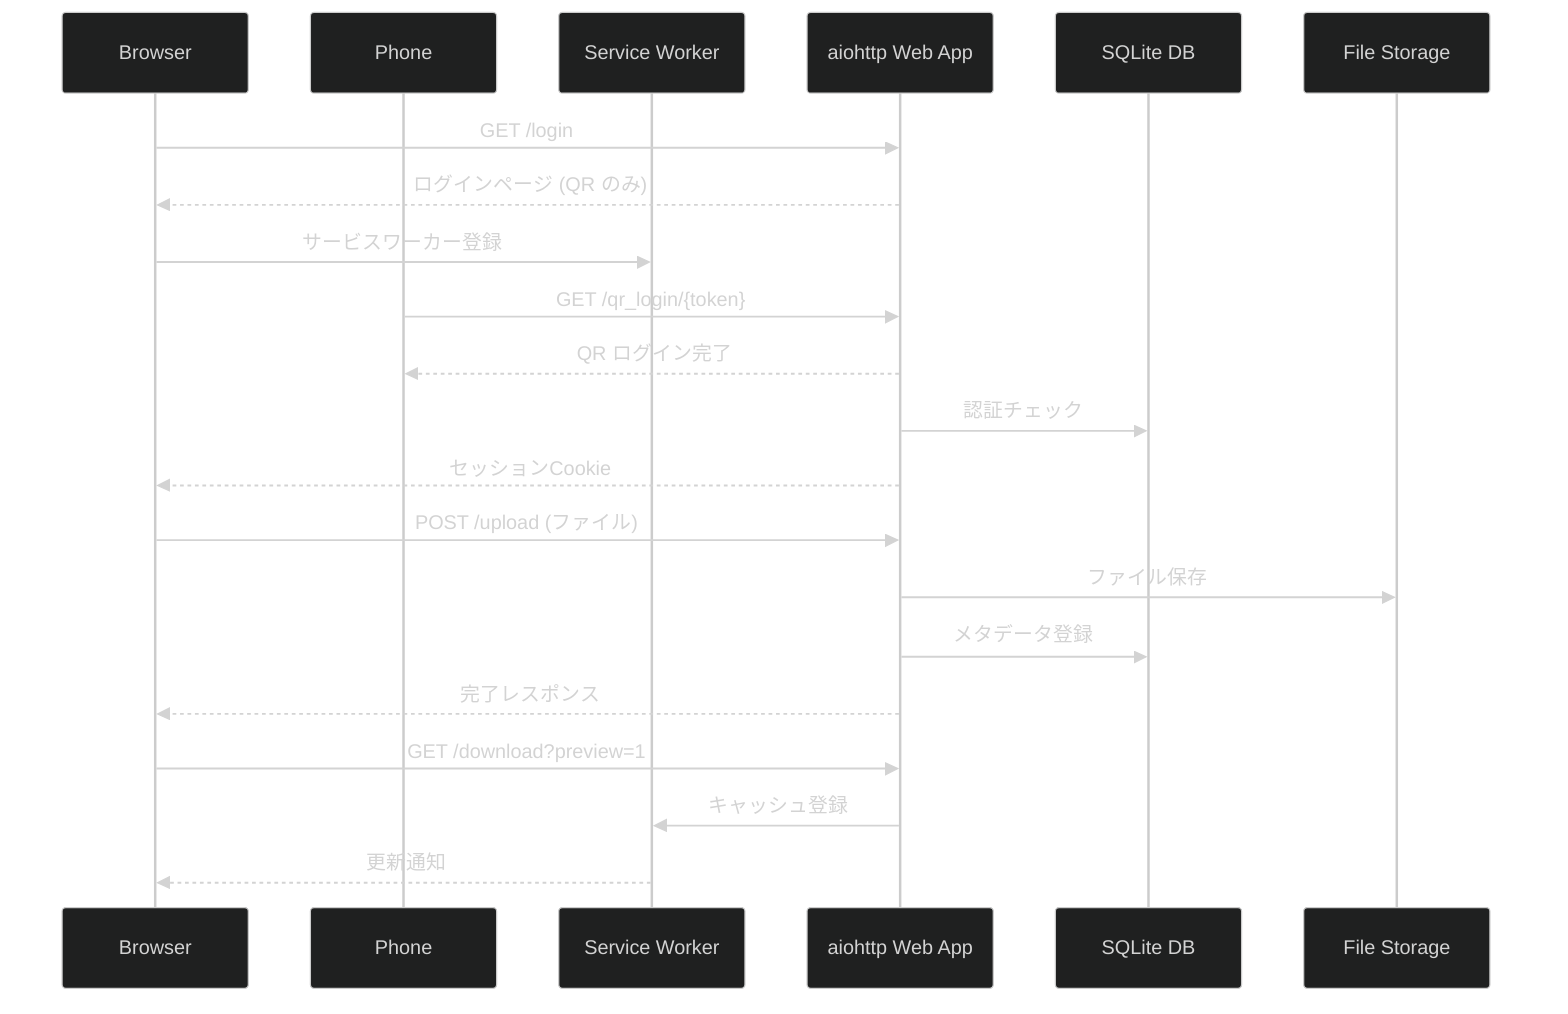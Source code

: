 %%{init: {'theme': 'dark'}}%%
%% Web サーバ上のシーケンス図
sequenceDiagram
    participant Browser as Browser
    participant Phone as Phone
    participant SW as Service Worker
    participant Web as aiohttp Web App
    participant DB as SQLite DB
    participant Files as File Storage

    Browser->>Web: GET /login
    Web-->>Browser: ログインページ (QR のみ)
    Browser->>SW: サービスワーカー登録
    Phone->>Web: GET /qr_login/{token}
    Web-->>Phone: QR ログイン完了
    Web->>DB: 認証チェック
    Web-->>Browser: セッションCookie
    Browser->>Web: POST /upload (ファイル)
    Web->>Files: ファイル保存
    Web->>DB: メタデータ登録
    Web-->>Browser: 完了レスポンス
    Browser->>Web: GET /download?preview=1
    Web->>SW: キャッシュ登録
    SW-->>Browser: 更新通知